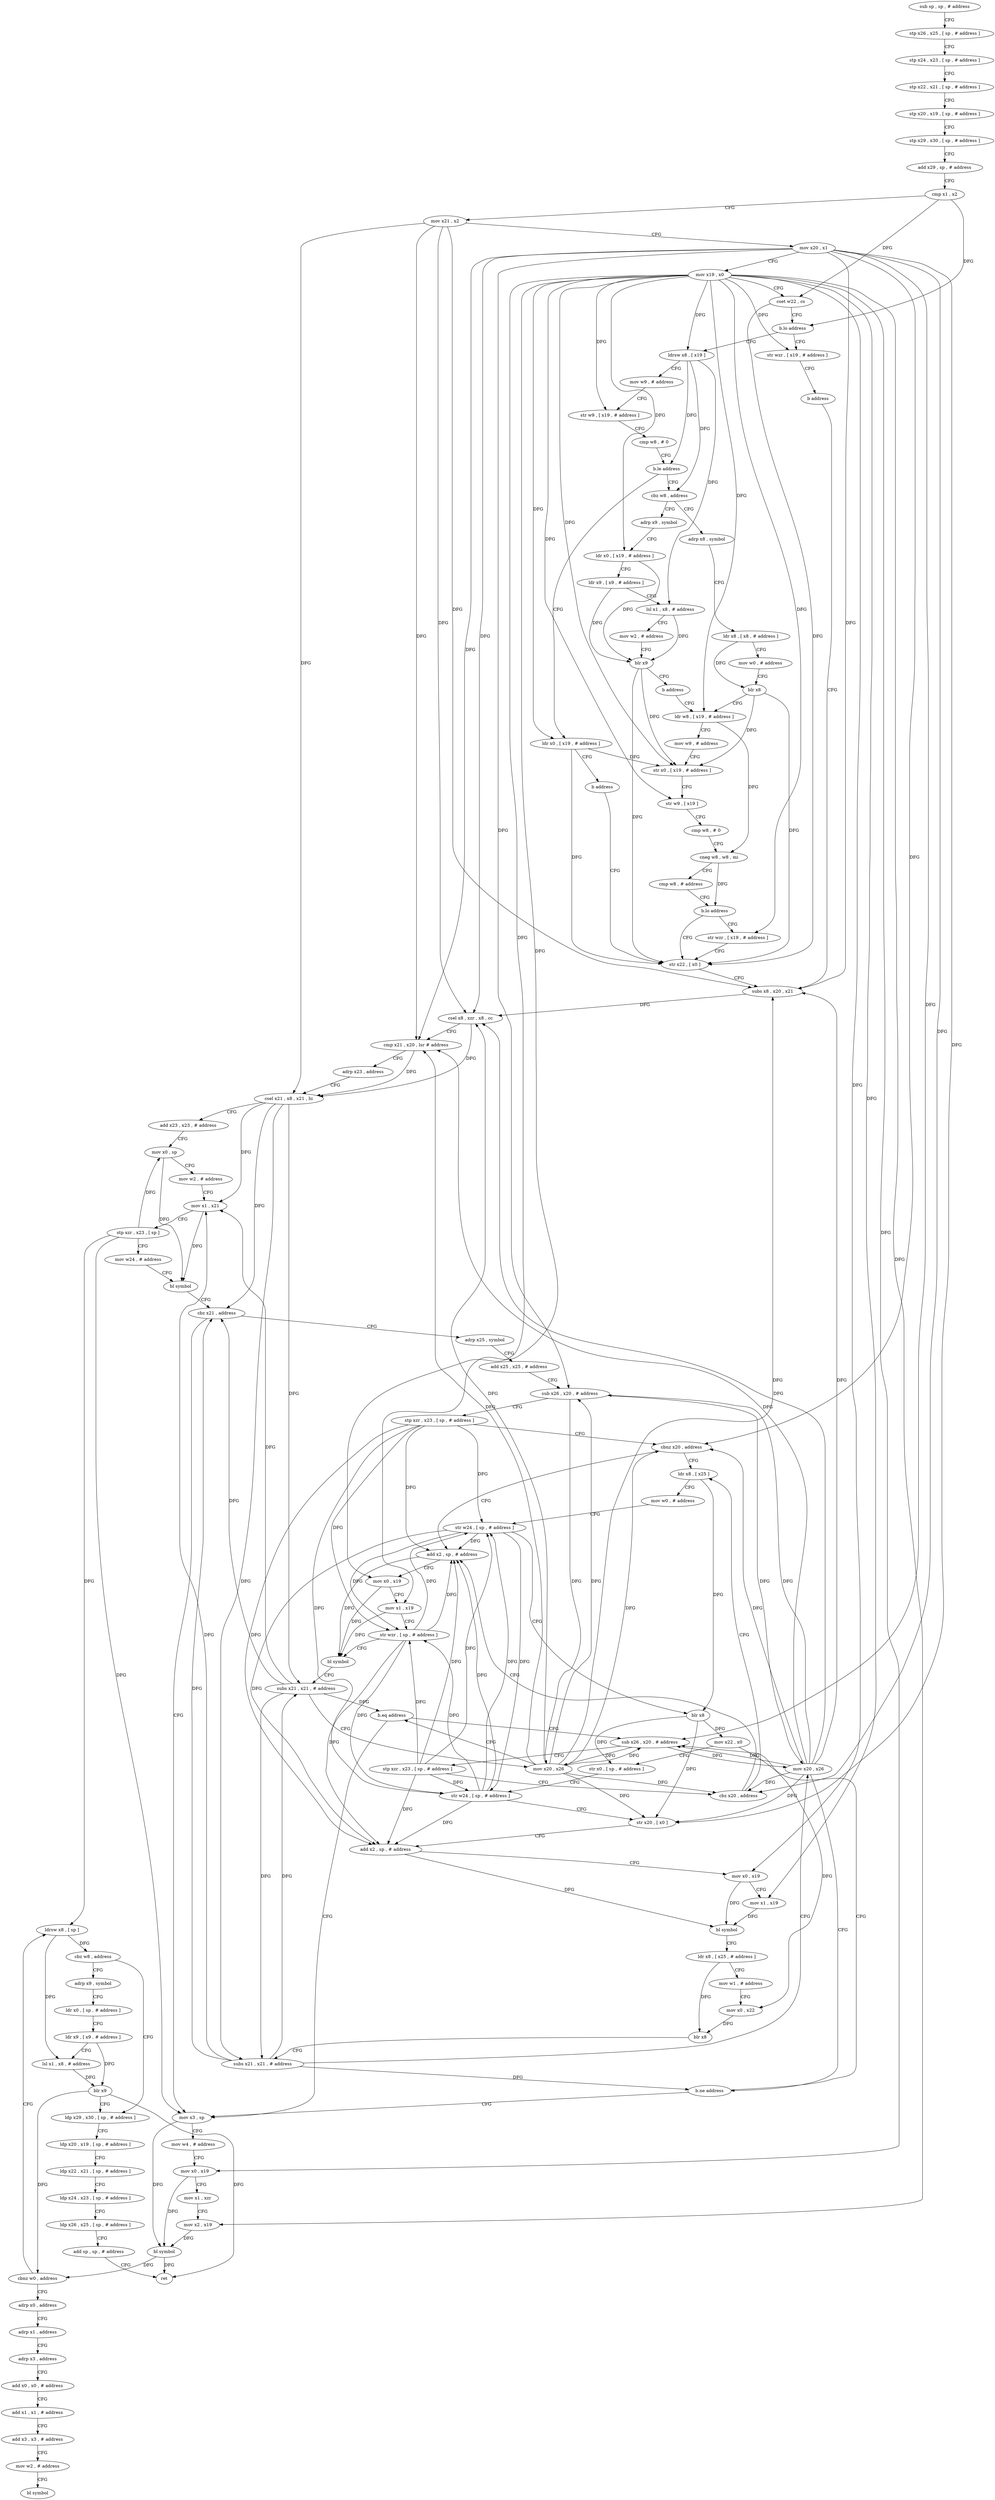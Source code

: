 digraph "func" {
"4259624" [label = "sub sp , sp , # address" ]
"4259628" [label = "stp x26 , x25 , [ sp , # address ]" ]
"4259632" [label = "stp x24 , x23 , [ sp , # address ]" ]
"4259636" [label = "stp x22 , x21 , [ sp , # address ]" ]
"4259640" [label = "stp x20 , x19 , [ sp , # address ]" ]
"4259644" [label = "stp x29 , x30 , [ sp , # address ]" ]
"4259648" [label = "add x29 , sp , # address" ]
"4259652" [label = "cmp x1 , x2" ]
"4259656" [label = "mov x21 , x2" ]
"4259660" [label = "mov x20 , x1" ]
"4259664" [label = "mov x19 , x0" ]
"4259668" [label = "cset w22 , cs" ]
"4259672" [label = "b.lo address" ]
"4259704" [label = "str wzr , [ x19 , # address ]" ]
"4259676" [label = "ldrsw x8 , [ x19 ]" ]
"4259708" [label = "b address" ]
"4259800" [label = "subs x8 , x20 , x21" ]
"4259680" [label = "mov w9 , # address" ]
"4259684" [label = "str w9 , [ x19 , # address ]" ]
"4259688" [label = "cmp w8 , # 0" ]
"4259692" [label = "b.le address" ]
"4259712" [label = "cbz w8 , address" ]
"4259696" [label = "ldr x0 , [ x19 , # address ]" ]
"4259804" [label = "csel x8 , xzr , x8 , cc" ]
"4259808" [label = "cmp x21 , x20 , lsr # address" ]
"4259812" [label = "adrp x23 , address" ]
"4259816" [label = "csel x21 , x8 , x21 , hi" ]
"4259820" [label = "add x23 , x23 , # address" ]
"4259824" [label = "mov x0 , sp" ]
"4259828" [label = "mov w2 , # address" ]
"4259832" [label = "mov x1 , x21" ]
"4259836" [label = "stp xzr , x23 , [ sp ]" ]
"4259840" [label = "mov w24 , # address" ]
"4259844" [label = "bl symbol" ]
"4259848" [label = "cbz x21 , address" ]
"4259992" [label = "mov x3 , sp" ]
"4259852" [label = "adrp x25 , symbol" ]
"4259744" [label = "adrp x8 , symbol" ]
"4259716" [label = "adrp x9 , symbol" ]
"4259700" [label = "b address" ]
"4259796" [label = "str x22 , [ x0 ]" ]
"4259996" [label = "mov w4 , # address" ]
"4260000" [label = "mov x0 , x19" ]
"4260004" [label = "mov x1 , xzr" ]
"4260008" [label = "mov x2 , x19" ]
"4260012" [label = "bl symbol" ]
"4260016" [label = "cbnz w0 , address" ]
"4260076" [label = "adrp x0 , address" ]
"4260020" [label = "ldrsw x8 , [ sp ]" ]
"4259856" [label = "add x25 , x25 , # address" ]
"4259860" [label = "sub x26 , x20 , # address" ]
"4259864" [label = "stp xzr , x23 , [ sp , # address ]" ]
"4259868" [label = "cbnz x20 , address" ]
"4259916" [label = "ldr x8 , [ x25 ]" ]
"4259872" [label = "add x2 , sp , # address" ]
"4259748" [label = "ldr x8 , [ x8 , # address ]" ]
"4259752" [label = "mov w0 , # address" ]
"4259756" [label = "blr x8" ]
"4259760" [label = "ldr w8 , [ x19 , # address ]" ]
"4259720" [label = "ldr x0 , [ x19 , # address ]" ]
"4259724" [label = "ldr x9 , [ x9 , # address ]" ]
"4259728" [label = "lsl x1 , x8 , # address" ]
"4259732" [label = "mov w2 , # address" ]
"4259736" [label = "blr x9" ]
"4259740" [label = "b address" ]
"4260080" [label = "adrp x1 , address" ]
"4260084" [label = "adrp x3 , address" ]
"4260088" [label = "add x0 , x0 , # address" ]
"4260092" [label = "add x1 , x1 , # address" ]
"4260096" [label = "add x3 , x3 , # address" ]
"4260100" [label = "mov w2 , # address" ]
"4260104" [label = "bl symbol" ]
"4260024" [label = "cbz w8 , address" ]
"4260048" [label = "ldp x29 , x30 , [ sp , # address ]" ]
"4260028" [label = "adrp x9 , symbol" ]
"4259920" [label = "mov w0 , # address" ]
"4259924" [label = "str w24 , [ sp , # address ]" ]
"4259928" [label = "blr x8" ]
"4259932" [label = "mov x22 , x0" ]
"4259936" [label = "str x0 , [ sp , # address ]" ]
"4259940" [label = "str w24 , [ sp , # address ]" ]
"4259944" [label = "str x20 , [ x0 ]" ]
"4259948" [label = "add x2 , sp , # address" ]
"4259952" [label = "mov x0 , x19" ]
"4259956" [label = "mov x1 , x19" ]
"4259960" [label = "bl symbol" ]
"4259964" [label = "ldr x8 , [ x25 , # address ]" ]
"4259968" [label = "mov w1 , # address" ]
"4259972" [label = "mov x0 , x22" ]
"4259976" [label = "blr x8" ]
"4259980" [label = "subs x21 , x21 , # address" ]
"4259984" [label = "mov x20 , x26" ]
"4259988" [label = "b.ne address" ]
"4259904" [label = "sub x26 , x20 , # address" ]
"4259876" [label = "mov x0 , x19" ]
"4259880" [label = "mov x1 , x19" ]
"4259884" [label = "str wzr , [ sp , # address ]" ]
"4259888" [label = "bl symbol" ]
"4259892" [label = "subs x21 , x21 , # address" ]
"4259896" [label = "mov x20 , x26" ]
"4259900" [label = "b.eq address" ]
"4259792" [label = "str wzr , [ x19 , # address ]" ]
"4259764" [label = "mov w9 , # address" ]
"4259768" [label = "str x0 , [ x19 , # address ]" ]
"4259772" [label = "str w9 , [ x19 ]" ]
"4259776" [label = "cmp w8 , # 0" ]
"4259780" [label = "cneg w8 , w8 , mi" ]
"4259784" [label = "cmp w8 , # address" ]
"4259788" [label = "b.lo address" ]
"4260052" [label = "ldp x20 , x19 , [ sp , # address ]" ]
"4260056" [label = "ldp x22 , x21 , [ sp , # address ]" ]
"4260060" [label = "ldp x24 , x23 , [ sp , # address ]" ]
"4260064" [label = "ldp x26 , x25 , [ sp , # address ]" ]
"4260068" [label = "add sp , sp , # address" ]
"4260072" [label = "ret" ]
"4260032" [label = "ldr x0 , [ sp , # address ]" ]
"4260036" [label = "ldr x9 , [ x9 , # address ]" ]
"4260040" [label = "lsl x1 , x8 , # address" ]
"4260044" [label = "blr x9" ]
"4259908" [label = "stp xzr , x23 , [ sp , # address ]" ]
"4259912" [label = "cbz x20 , address" ]
"4259624" -> "4259628" [ label = "CFG" ]
"4259628" -> "4259632" [ label = "CFG" ]
"4259632" -> "4259636" [ label = "CFG" ]
"4259636" -> "4259640" [ label = "CFG" ]
"4259640" -> "4259644" [ label = "CFG" ]
"4259644" -> "4259648" [ label = "CFG" ]
"4259648" -> "4259652" [ label = "CFG" ]
"4259652" -> "4259656" [ label = "CFG" ]
"4259652" -> "4259668" [ label = "DFG" ]
"4259652" -> "4259672" [ label = "DFG" ]
"4259656" -> "4259660" [ label = "CFG" ]
"4259656" -> "4259800" [ label = "DFG" ]
"4259656" -> "4259804" [ label = "DFG" ]
"4259656" -> "4259808" [ label = "DFG" ]
"4259656" -> "4259816" [ label = "DFG" ]
"4259660" -> "4259664" [ label = "CFG" ]
"4259660" -> "4259800" [ label = "DFG" ]
"4259660" -> "4259804" [ label = "DFG" ]
"4259660" -> "4259808" [ label = "DFG" ]
"4259660" -> "4259860" [ label = "DFG" ]
"4259660" -> "4259868" [ label = "DFG" ]
"4259660" -> "4259944" [ label = "DFG" ]
"4259660" -> "4259904" [ label = "DFG" ]
"4259660" -> "4259912" [ label = "DFG" ]
"4259664" -> "4259668" [ label = "CFG" ]
"4259664" -> "4259704" [ label = "DFG" ]
"4259664" -> "4259676" [ label = "DFG" ]
"4259664" -> "4259684" [ label = "DFG" ]
"4259664" -> "4259696" [ label = "DFG" ]
"4259664" -> "4259720" [ label = "DFG" ]
"4259664" -> "4259760" [ label = "DFG" ]
"4259664" -> "4259768" [ label = "DFG" ]
"4259664" -> "4259772" [ label = "DFG" ]
"4259664" -> "4260000" [ label = "DFG" ]
"4259664" -> "4260008" [ label = "DFG" ]
"4259664" -> "4259792" [ label = "DFG" ]
"4259664" -> "4259952" [ label = "DFG" ]
"4259664" -> "4259956" [ label = "DFG" ]
"4259664" -> "4259876" [ label = "DFG" ]
"4259664" -> "4259880" [ label = "DFG" ]
"4259668" -> "4259672" [ label = "CFG" ]
"4259668" -> "4259796" [ label = "DFG" ]
"4259672" -> "4259704" [ label = "CFG" ]
"4259672" -> "4259676" [ label = "CFG" ]
"4259704" -> "4259708" [ label = "CFG" ]
"4259676" -> "4259680" [ label = "CFG" ]
"4259676" -> "4259692" [ label = "DFG" ]
"4259676" -> "4259712" [ label = "DFG" ]
"4259676" -> "4259728" [ label = "DFG" ]
"4259708" -> "4259800" [ label = "CFG" ]
"4259800" -> "4259804" [ label = "DFG" ]
"4259680" -> "4259684" [ label = "CFG" ]
"4259684" -> "4259688" [ label = "CFG" ]
"4259688" -> "4259692" [ label = "CFG" ]
"4259692" -> "4259712" [ label = "CFG" ]
"4259692" -> "4259696" [ label = "CFG" ]
"4259712" -> "4259744" [ label = "CFG" ]
"4259712" -> "4259716" [ label = "CFG" ]
"4259696" -> "4259700" [ label = "CFG" ]
"4259696" -> "4259796" [ label = "DFG" ]
"4259696" -> "4259768" [ label = "DFG" ]
"4259804" -> "4259808" [ label = "CFG" ]
"4259804" -> "4259816" [ label = "DFG" ]
"4259808" -> "4259812" [ label = "CFG" ]
"4259808" -> "4259816" [ label = "DFG" ]
"4259812" -> "4259816" [ label = "CFG" ]
"4259816" -> "4259820" [ label = "CFG" ]
"4259816" -> "4259832" [ label = "DFG" ]
"4259816" -> "4259848" [ label = "DFG" ]
"4259816" -> "4259980" [ label = "DFG" ]
"4259816" -> "4259892" [ label = "DFG" ]
"4259820" -> "4259824" [ label = "CFG" ]
"4259824" -> "4259828" [ label = "CFG" ]
"4259824" -> "4259844" [ label = "DFG" ]
"4259828" -> "4259832" [ label = "CFG" ]
"4259832" -> "4259836" [ label = "CFG" ]
"4259832" -> "4259844" [ label = "DFG" ]
"4259836" -> "4259840" [ label = "CFG" ]
"4259836" -> "4259824" [ label = "DFG" ]
"4259836" -> "4260020" [ label = "DFG" ]
"4259836" -> "4259992" [ label = "DFG" ]
"4259840" -> "4259844" [ label = "CFG" ]
"4259844" -> "4259848" [ label = "CFG" ]
"4259848" -> "4259992" [ label = "CFG" ]
"4259848" -> "4259852" [ label = "CFG" ]
"4259992" -> "4259996" [ label = "CFG" ]
"4259992" -> "4260012" [ label = "DFG" ]
"4259852" -> "4259856" [ label = "CFG" ]
"4259744" -> "4259748" [ label = "CFG" ]
"4259716" -> "4259720" [ label = "CFG" ]
"4259700" -> "4259796" [ label = "CFG" ]
"4259796" -> "4259800" [ label = "CFG" ]
"4259996" -> "4260000" [ label = "CFG" ]
"4260000" -> "4260004" [ label = "CFG" ]
"4260000" -> "4260012" [ label = "DFG" ]
"4260004" -> "4260008" [ label = "CFG" ]
"4260008" -> "4260012" [ label = "DFG" ]
"4260012" -> "4260016" [ label = "DFG" ]
"4260012" -> "4260072" [ label = "DFG" ]
"4260016" -> "4260076" [ label = "CFG" ]
"4260016" -> "4260020" [ label = "CFG" ]
"4260076" -> "4260080" [ label = "CFG" ]
"4260020" -> "4260024" [ label = "DFG" ]
"4260020" -> "4260040" [ label = "DFG" ]
"4259856" -> "4259860" [ label = "CFG" ]
"4259860" -> "4259864" [ label = "CFG" ]
"4259860" -> "4259984" [ label = "DFG" ]
"4259860" -> "4259896" [ label = "DFG" ]
"4259864" -> "4259868" [ label = "CFG" ]
"4259864" -> "4259924" [ label = "DFG" ]
"4259864" -> "4259940" [ label = "DFG" ]
"4259864" -> "4259948" [ label = "DFG" ]
"4259864" -> "4259872" [ label = "DFG" ]
"4259864" -> "4259884" [ label = "DFG" ]
"4259868" -> "4259916" [ label = "CFG" ]
"4259868" -> "4259872" [ label = "CFG" ]
"4259916" -> "4259920" [ label = "CFG" ]
"4259916" -> "4259928" [ label = "DFG" ]
"4259872" -> "4259876" [ label = "CFG" ]
"4259872" -> "4259888" [ label = "DFG" ]
"4259748" -> "4259752" [ label = "CFG" ]
"4259748" -> "4259756" [ label = "DFG" ]
"4259752" -> "4259756" [ label = "CFG" ]
"4259756" -> "4259760" [ label = "CFG" ]
"4259756" -> "4259796" [ label = "DFG" ]
"4259756" -> "4259768" [ label = "DFG" ]
"4259760" -> "4259764" [ label = "CFG" ]
"4259760" -> "4259780" [ label = "DFG" ]
"4259720" -> "4259724" [ label = "CFG" ]
"4259720" -> "4259736" [ label = "DFG" ]
"4259724" -> "4259728" [ label = "CFG" ]
"4259724" -> "4259736" [ label = "DFG" ]
"4259728" -> "4259732" [ label = "CFG" ]
"4259728" -> "4259736" [ label = "DFG" ]
"4259732" -> "4259736" [ label = "CFG" ]
"4259736" -> "4259740" [ label = "CFG" ]
"4259736" -> "4259796" [ label = "DFG" ]
"4259736" -> "4259768" [ label = "DFG" ]
"4259740" -> "4259760" [ label = "CFG" ]
"4260080" -> "4260084" [ label = "CFG" ]
"4260084" -> "4260088" [ label = "CFG" ]
"4260088" -> "4260092" [ label = "CFG" ]
"4260092" -> "4260096" [ label = "CFG" ]
"4260096" -> "4260100" [ label = "CFG" ]
"4260100" -> "4260104" [ label = "CFG" ]
"4260024" -> "4260048" [ label = "CFG" ]
"4260024" -> "4260028" [ label = "CFG" ]
"4260048" -> "4260052" [ label = "CFG" ]
"4260028" -> "4260032" [ label = "CFG" ]
"4259920" -> "4259924" [ label = "CFG" ]
"4259924" -> "4259928" [ label = "CFG" ]
"4259924" -> "4259940" [ label = "DFG" ]
"4259924" -> "4259948" [ label = "DFG" ]
"4259924" -> "4259872" [ label = "DFG" ]
"4259924" -> "4259884" [ label = "DFG" ]
"4259928" -> "4259932" [ label = "DFG" ]
"4259928" -> "4259936" [ label = "DFG" ]
"4259928" -> "4259944" [ label = "DFG" ]
"4259932" -> "4259936" [ label = "CFG" ]
"4259932" -> "4259972" [ label = "DFG" ]
"4259936" -> "4259940" [ label = "CFG" ]
"4259940" -> "4259944" [ label = "CFG" ]
"4259940" -> "4259924" [ label = "DFG" ]
"4259940" -> "4259948" [ label = "DFG" ]
"4259940" -> "4259872" [ label = "DFG" ]
"4259940" -> "4259884" [ label = "DFG" ]
"4259944" -> "4259948" [ label = "CFG" ]
"4259948" -> "4259952" [ label = "CFG" ]
"4259948" -> "4259960" [ label = "DFG" ]
"4259952" -> "4259956" [ label = "CFG" ]
"4259952" -> "4259960" [ label = "DFG" ]
"4259956" -> "4259960" [ label = "DFG" ]
"4259960" -> "4259964" [ label = "CFG" ]
"4259964" -> "4259968" [ label = "CFG" ]
"4259964" -> "4259976" [ label = "DFG" ]
"4259968" -> "4259972" [ label = "CFG" ]
"4259972" -> "4259976" [ label = "DFG" ]
"4259976" -> "4259980" [ label = "CFG" ]
"4259980" -> "4259984" [ label = "CFG" ]
"4259980" -> "4259832" [ label = "DFG" ]
"4259980" -> "4259848" [ label = "DFG" ]
"4259980" -> "4259892" [ label = "DFG" ]
"4259980" -> "4259988" [ label = "DFG" ]
"4259984" -> "4259988" [ label = "CFG" ]
"4259984" -> "4259808" [ label = "DFG" ]
"4259984" -> "4259860" [ label = "DFG" ]
"4259984" -> "4259868" [ label = "DFG" ]
"4259984" -> "4259944" [ label = "DFG" ]
"4259984" -> "4259800" [ label = "DFG" ]
"4259984" -> "4259804" [ label = "DFG" ]
"4259984" -> "4259904" [ label = "DFG" ]
"4259984" -> "4259912" [ label = "DFG" ]
"4259988" -> "4259904" [ label = "CFG" ]
"4259988" -> "4259992" [ label = "CFG" ]
"4259904" -> "4259908" [ label = "CFG" ]
"4259904" -> "4259984" [ label = "DFG" ]
"4259904" -> "4259896" [ label = "DFG" ]
"4259876" -> "4259880" [ label = "CFG" ]
"4259876" -> "4259888" [ label = "DFG" ]
"4259880" -> "4259884" [ label = "CFG" ]
"4259880" -> "4259888" [ label = "DFG" ]
"4259884" -> "4259888" [ label = "CFG" ]
"4259884" -> "4259924" [ label = "DFG" ]
"4259884" -> "4259940" [ label = "DFG" ]
"4259884" -> "4259948" [ label = "DFG" ]
"4259884" -> "4259872" [ label = "DFG" ]
"4259888" -> "4259892" [ label = "CFG" ]
"4259892" -> "4259896" [ label = "CFG" ]
"4259892" -> "4259832" [ label = "DFG" ]
"4259892" -> "4259848" [ label = "DFG" ]
"4259892" -> "4259980" [ label = "DFG" ]
"4259892" -> "4259900" [ label = "DFG" ]
"4259896" -> "4259900" [ label = "CFG" ]
"4259896" -> "4259808" [ label = "DFG" ]
"4259896" -> "4259860" [ label = "DFG" ]
"4259896" -> "4259868" [ label = "DFG" ]
"4259896" -> "4259944" [ label = "DFG" ]
"4259896" -> "4259800" [ label = "DFG" ]
"4259896" -> "4259804" [ label = "DFG" ]
"4259896" -> "4259904" [ label = "DFG" ]
"4259896" -> "4259912" [ label = "DFG" ]
"4259900" -> "4259992" [ label = "CFG" ]
"4259900" -> "4259904" [ label = "CFG" ]
"4259792" -> "4259796" [ label = "CFG" ]
"4259764" -> "4259768" [ label = "CFG" ]
"4259768" -> "4259772" [ label = "CFG" ]
"4259772" -> "4259776" [ label = "CFG" ]
"4259776" -> "4259780" [ label = "CFG" ]
"4259780" -> "4259784" [ label = "CFG" ]
"4259780" -> "4259788" [ label = "DFG" ]
"4259784" -> "4259788" [ label = "CFG" ]
"4259788" -> "4259796" [ label = "CFG" ]
"4259788" -> "4259792" [ label = "CFG" ]
"4260052" -> "4260056" [ label = "CFG" ]
"4260056" -> "4260060" [ label = "CFG" ]
"4260060" -> "4260064" [ label = "CFG" ]
"4260064" -> "4260068" [ label = "CFG" ]
"4260068" -> "4260072" [ label = "CFG" ]
"4260032" -> "4260036" [ label = "CFG" ]
"4260036" -> "4260040" [ label = "CFG" ]
"4260036" -> "4260044" [ label = "DFG" ]
"4260040" -> "4260044" [ label = "DFG" ]
"4260044" -> "4260048" [ label = "CFG" ]
"4260044" -> "4260016" [ label = "DFG" ]
"4260044" -> "4260072" [ label = "DFG" ]
"4259908" -> "4259912" [ label = "CFG" ]
"4259908" -> "4259924" [ label = "DFG" ]
"4259908" -> "4259940" [ label = "DFG" ]
"4259908" -> "4259948" [ label = "DFG" ]
"4259908" -> "4259872" [ label = "DFG" ]
"4259908" -> "4259884" [ label = "DFG" ]
"4259912" -> "4259872" [ label = "CFG" ]
"4259912" -> "4259916" [ label = "CFG" ]
}
